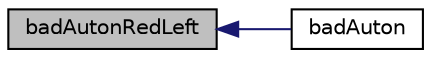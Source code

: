 digraph "badAutonRedLeft"
{
  edge [fontname="Helvetica",fontsize="10",labelfontname="Helvetica",labelfontsize="10"];
  node [fontname="Helvetica",fontsize="10",shape=record];
  rankdir="LR";
  Node1 [label="badAutonRedLeft",height=0.2,width=0.4,color="black", fillcolor="grey75", style="filled", fontcolor="black"];
  Node1 -> Node2 [dir="back",color="midnightblue",fontsize="10",style="solid",fontname="Helvetica"];
  Node2 [label="badAuton",height=0.2,width=0.4,color="black", fillcolor="white", style="filled",URL="$db/ddf/auton_8cpp_af9785dd062d532b02b46976d0b757c9e.html#af9785dd062d532b02b46976d0b757c9e"];
}
